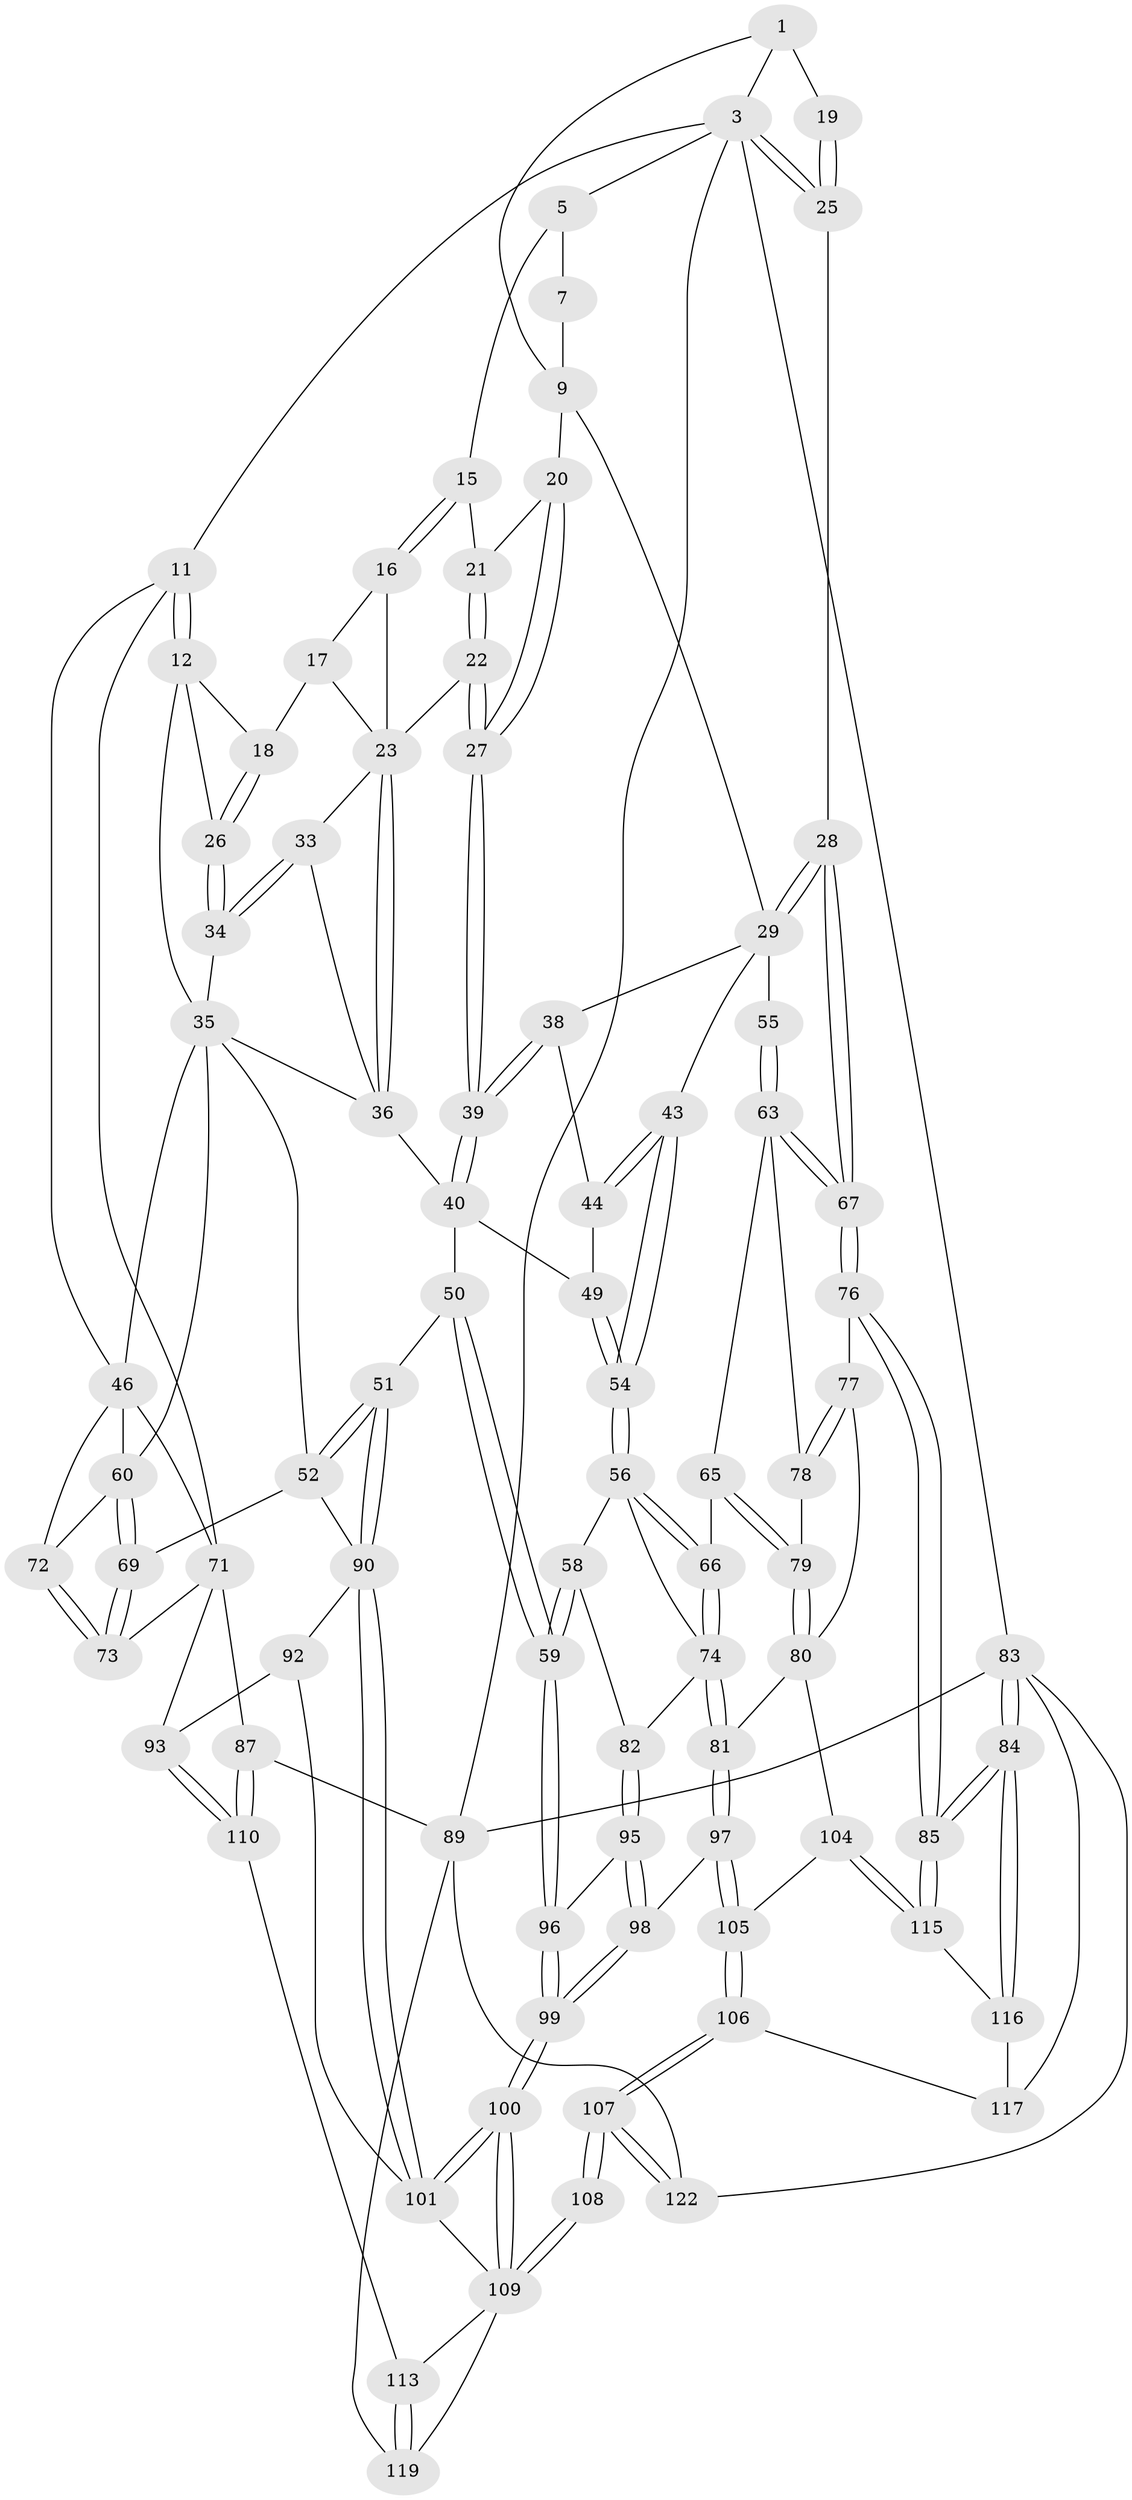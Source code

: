 // original degree distribution, {3: 0.02459016393442623, 4: 0.2459016393442623, 6: 0.2459016393442623, 5: 0.48360655737704916}
// Generated by graph-tools (version 1.1) at 2025/21/03/04/25 18:21:16]
// undirected, 85 vertices, 203 edges
graph export_dot {
graph [start="1"]
  node [color=gray90,style=filled];
  1 [pos="+1+0",super="+2+8"];
  3 [pos="+1+0",super="+4"];
  5 [pos="+0.3055652928348562+0",super="+6"];
  7 [pos="+0.728297744780028+0"];
  9 [pos="+0.7889848855167676+0.15312966554699198",super="+10"];
  11 [pos="+0+0",super="+47"];
  12 [pos="+0.030807644432774534+0.15353571588982642",super="+13"];
  15 [pos="+0.42525387816817345+0"];
  16 [pos="+0.4009276082313726+0"];
  17 [pos="+0.31615133112074634+0.1557792668898123"];
  18 [pos="+0.23272664750718952+0.09712494009982346"];
  19 [pos="+0.9459664634008809+0.09886017377041534"];
  20 [pos="+0.6261262322638868+0.10461629344481573"];
  21 [pos="+0.4454242781449685+0"];
  22 [pos="+0.5119688339542929+0.18615837412896288"];
  23 [pos="+0.44988014177897107+0.1945990514424995",super="+24"];
  25 [pos="+1+0.23840231728015432"];
  26 [pos="+0.19643338972118116+0.14547630394767241"];
  27 [pos="+0.5413466229928716+0.20345428438399224"];
  28 [pos="+1+0.29801869332044917"];
  29 [pos="+1+0.30627973066113373",super="+30"];
  33 [pos="+0.29569821116319+0.2753865747392302"];
  34 [pos="+0.21382464521855044+0.19075573365722487"];
  35 [pos="+0.11612234349424799+0.2747731325342056",super="+45"];
  36 [pos="+0.4150360951993282+0.29537784761395575",super="+37"];
  38 [pos="+0.7571085756050214+0.20497028291259936"];
  39 [pos="+0.569914587919236+0.26782469531858444"];
  40 [pos="+0.5534226545763229+0.34689503334272487",super="+41"];
  43 [pos="+0.7795570125903754+0.4137129885058312"];
  44 [pos="+0.7286946954557111+0.3073820277167226"];
  46 [pos="+0.08596930710229006+0.3817522786425001",super="+62"];
  49 [pos="+0.645558988543008+0.36133737152470424"];
  50 [pos="+0.4914674897019735+0.5154173326402574"];
  51 [pos="+0.4738690787950894+0.5180239853416829"];
  52 [pos="+0.27481128172791003+0.38458521780007704",super="+68"];
  54 [pos="+0.7439568254717545+0.4526582425030374"];
  55 [pos="+0.8890208453216092+0.40751262848965086"];
  56 [pos="+0.7398318250419587+0.46887853458518935",super="+57"];
  58 [pos="+0.6365600318895187+0.5201622597416347"];
  59 [pos="+0.5226717399805768+0.5389893544742878"];
  60 [pos="+0.19623957049432156+0.4870908415513899",super="+61"];
  63 [pos="+0.9017094756557822+0.4931727838386403",super="+64"];
  65 [pos="+0.8206444950896442+0.5352639117267279"];
  66 [pos="+0.8193891556102212+0.535217493337746"];
  67 [pos="+1+0.5894445815447036"];
  69 [pos="+0.24206287982882163+0.5690805074920124"];
  71 [pos="+0+0.6433318789108322",super="+86"];
  72 [pos="+0.13996216579145823+0.5763340716520634"];
  73 [pos="+0.1774844103761645+0.6348960394575005"];
  74 [pos="+0.7769012200734865+0.6226484602776455",super="+75"];
  76 [pos="+1+0.5973685321342723"];
  77 [pos="+1+0.6218472726682646"];
  78 [pos="+0.9193911802061233+0.6297022458585296"];
  79 [pos="+0.8780174014827677+0.6565014652974569"];
  80 [pos="+0.8415861779506546+0.6927370987244718",super="+103"];
  81 [pos="+0.8192895750883717+0.6814327312352091"];
  82 [pos="+0.7204406773403991+0.6234349809899526"];
  83 [pos="+1+1",super="+121"];
  84 [pos="+1+1"];
  85 [pos="+1+0.889487822151531"];
  87 [pos="+0+0.784346197872688",super="+88"];
  89 [pos="+0+1",super="+120"];
  90 [pos="+0.4012739596126985+0.5800437654462138",super="+91"];
  92 [pos="+0.23779492696265528+0.7049410575399977"];
  93 [pos="+0.22067309701189253+0.7045085838589862"];
  95 [pos="+0.6813022331439061+0.6560957844764023"];
  96 [pos="+0.5229868566282374+0.5397796690458923"];
  97 [pos="+0.689993238018627+0.7220467822182265"];
  98 [pos="+0.6841388066288339+0.7183259348755636"];
  99 [pos="+0.5492444939255644+0.7526600550999928"];
  100 [pos="+0.5136975868212517+0.8323537991306599"];
  101 [pos="+0.38330630826364764+0.7451146541718712",super="+102"];
  104 [pos="+0.8619060008654618+0.7863680673452954"];
  105 [pos="+0.7180766123842612+0.7862877323075372"];
  106 [pos="+0.6698391701646644+0.8933633469507924"];
  107 [pos="+0.5291222294013882+0.9214176564942838"];
  108 [pos="+0.5275108113611578+0.9189527490249115"];
  109 [pos="+0.5224985303043196+0.8940721861320868",super="+111"];
  110 [pos="+0.1945645959772285+0.7617416518721459",super="+114"];
  113 [pos="+0.2124161473036726+0.873548627904481"];
  115 [pos="+0.8803326993803169+0.8186639226652528"];
  116 [pos="+0.8332419907452543+0.891298900401649"];
  117 [pos="+0.7865865639754349+0.9334064896110861"];
  119 [pos="+0.16828476054097355+1"];
  122 [pos="+0.5197474525086175+1"];
  1 -- 3;
  1 -- 19 [weight=2];
  1 -- 9;
  3 -- 25;
  3 -- 25;
  3 -- 83;
  3 -- 11;
  3 -- 89;
  3 -- 5;
  5 -- 7;
  5 -- 15;
  7 -- 9;
  9 -- 20;
  9 -- 29;
  11 -- 12;
  11 -- 12;
  11 -- 46;
  11 -- 71;
  12 -- 35;
  12 -- 26;
  12 -- 18;
  15 -- 16;
  15 -- 16;
  15 -- 21;
  16 -- 17;
  16 -- 23;
  17 -- 18;
  17 -- 23;
  18 -- 26;
  18 -- 26;
  19 -- 25;
  19 -- 25;
  20 -- 21;
  20 -- 27;
  20 -- 27;
  21 -- 22;
  21 -- 22;
  22 -- 23;
  22 -- 27;
  22 -- 27;
  23 -- 36;
  23 -- 36;
  23 -- 33;
  25 -- 28;
  26 -- 34;
  26 -- 34;
  27 -- 39;
  27 -- 39;
  28 -- 29;
  28 -- 29;
  28 -- 67;
  28 -- 67;
  29 -- 55 [weight=2];
  29 -- 38;
  29 -- 43;
  33 -- 34;
  33 -- 34;
  33 -- 36;
  34 -- 35;
  35 -- 36;
  35 -- 52;
  35 -- 60;
  35 -- 46;
  36 -- 40;
  38 -- 39;
  38 -- 39;
  38 -- 44;
  39 -- 40;
  39 -- 40;
  40 -- 49;
  40 -- 50;
  43 -- 44;
  43 -- 44;
  43 -- 54;
  43 -- 54;
  44 -- 49;
  46 -- 72;
  46 -- 60;
  46 -- 71;
  49 -- 54;
  49 -- 54;
  50 -- 51;
  50 -- 59;
  50 -- 59;
  51 -- 52;
  51 -- 52;
  51 -- 90;
  51 -- 90;
  52 -- 69;
  52 -- 90;
  54 -- 56;
  54 -- 56;
  55 -- 63;
  55 -- 63;
  56 -- 66;
  56 -- 66;
  56 -- 58;
  56 -- 74;
  58 -- 59;
  58 -- 59;
  58 -- 82;
  59 -- 96;
  59 -- 96;
  60 -- 69;
  60 -- 69;
  60 -- 72;
  63 -- 67;
  63 -- 67;
  63 -- 65;
  63 -- 78;
  65 -- 66;
  65 -- 79;
  65 -- 79;
  66 -- 74;
  66 -- 74;
  67 -- 76;
  67 -- 76;
  69 -- 73;
  69 -- 73;
  71 -- 73;
  71 -- 93;
  71 -- 87;
  72 -- 73;
  72 -- 73;
  74 -- 81;
  74 -- 81;
  74 -- 82;
  76 -- 77;
  76 -- 85;
  76 -- 85;
  77 -- 78;
  77 -- 78;
  77 -- 80;
  78 -- 79;
  79 -- 80;
  79 -- 80;
  80 -- 81;
  80 -- 104;
  81 -- 97;
  81 -- 97;
  82 -- 95;
  82 -- 95;
  83 -- 84;
  83 -- 84;
  83 -- 89;
  83 -- 122;
  83 -- 117;
  84 -- 85;
  84 -- 85;
  84 -- 116;
  84 -- 116;
  85 -- 115;
  85 -- 115;
  87 -- 110 [weight=2];
  87 -- 110;
  87 -- 89;
  89 -- 122;
  89 -- 119;
  90 -- 101;
  90 -- 101;
  90 -- 92;
  92 -- 93;
  92 -- 101;
  93 -- 110;
  93 -- 110;
  95 -- 96;
  95 -- 98;
  95 -- 98;
  96 -- 99;
  96 -- 99;
  97 -- 98;
  97 -- 105;
  97 -- 105;
  98 -- 99;
  98 -- 99;
  99 -- 100;
  99 -- 100;
  100 -- 101;
  100 -- 101;
  100 -- 109;
  100 -- 109;
  101 -- 109;
  104 -- 105;
  104 -- 115;
  104 -- 115;
  105 -- 106;
  105 -- 106;
  106 -- 107;
  106 -- 107;
  106 -- 117;
  107 -- 108;
  107 -- 108;
  107 -- 122;
  107 -- 122;
  108 -- 109 [weight=2];
  108 -- 109;
  109 -- 113;
  109 -- 119;
  110 -- 113;
  113 -- 119;
  113 -- 119;
  115 -- 116;
  116 -- 117;
}
